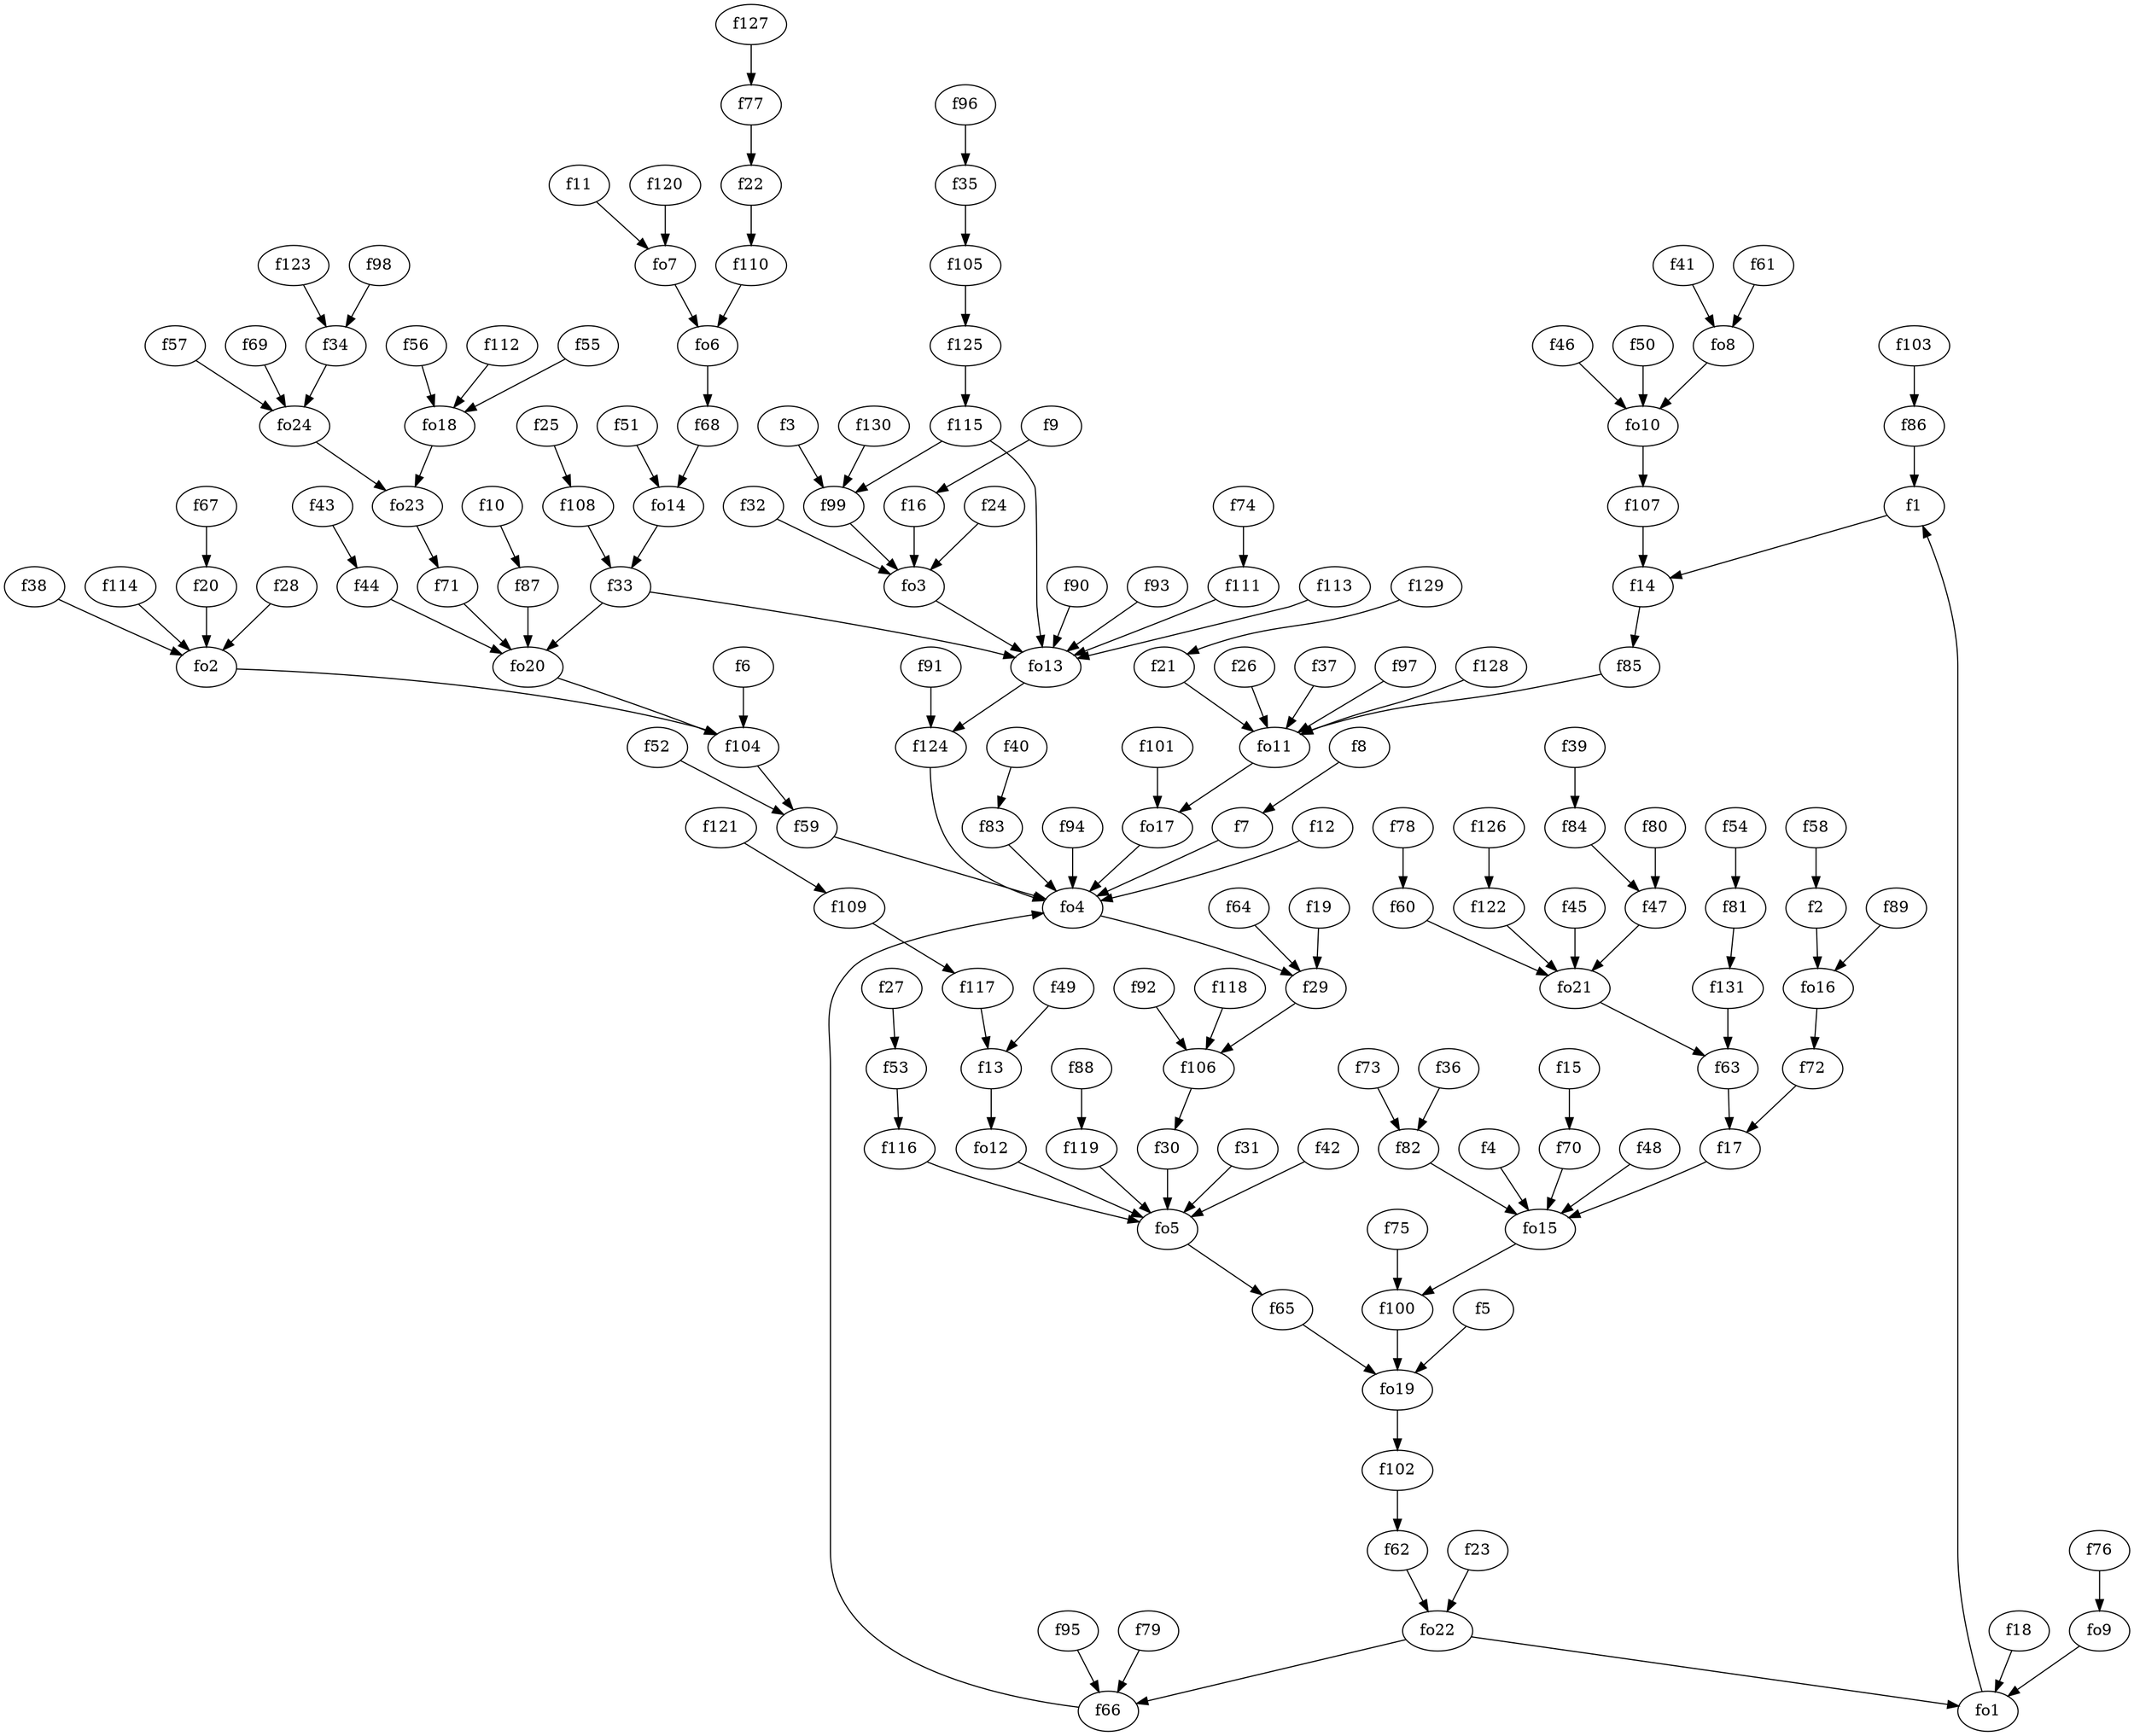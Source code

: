 strict digraph  {
f1;
f2;
f3;
f4;
f5;
f6;
f7;
f8;
f9;
f10;
f11;
f12;
f13;
f14;
f15;
f16;
f17;
f18;
f19;
f20;
f21;
f22;
f23;
f24;
f25;
f26;
f27;
f28;
f29;
f30;
f31;
f32;
f33;
f34;
f35;
f36;
f37;
f38;
f39;
f40;
f41;
f42;
f43;
f44;
f45;
f46;
f47;
f48;
f49;
f50;
f51;
f52;
f53;
f54;
f55;
f56;
f57;
f58;
f59;
f60;
f61;
f62;
f63;
f64;
f65;
f66;
f67;
f68;
f69;
f70;
f71;
f72;
f73;
f74;
f75;
f76;
f77;
f78;
f79;
f80;
f81;
f82;
f83;
f84;
f85;
f86;
f87;
f88;
f89;
f90;
f91;
f92;
f93;
f94;
f95;
f96;
f97;
f98;
f99;
f100;
f101;
f102;
f103;
f104;
f105;
f106;
f107;
f108;
f109;
f110;
f111;
f112;
f113;
f114;
f115;
f116;
f117;
f118;
f119;
f120;
f121;
f122;
f123;
f124;
f125;
f126;
f127;
f128;
f129;
f130;
f131;
fo1;
fo2;
fo3;
fo4;
fo5;
fo6;
fo7;
fo8;
fo9;
fo10;
fo11;
fo12;
fo13;
fo14;
fo15;
fo16;
fo17;
fo18;
fo19;
fo20;
fo21;
fo22;
fo23;
fo24;
f1 -> f14  [weight=2];
f2 -> fo16  [weight=2];
f3 -> f99  [weight=2];
f4 -> fo15  [weight=2];
f5 -> fo19  [weight=2];
f6 -> f104  [weight=2];
f7 -> fo4  [weight=2];
f8 -> f7  [weight=2];
f9 -> f16  [weight=2];
f10 -> f87  [weight=2];
f11 -> fo7  [weight=2];
f12 -> fo4  [weight=2];
f13 -> fo12  [weight=2];
f14 -> f85  [weight=2];
f15 -> f70  [weight=2];
f16 -> fo3  [weight=2];
f17 -> fo15  [weight=2];
f18 -> fo1  [weight=2];
f19 -> f29  [weight=2];
f20 -> fo2  [weight=2];
f21 -> fo11  [weight=2];
f22 -> f110  [weight=2];
f23 -> fo22  [weight=2];
f24 -> fo3  [weight=2];
f25 -> f108  [weight=2];
f26 -> fo11  [weight=2];
f27 -> f53  [weight=2];
f28 -> fo2  [weight=2];
f29 -> f106  [weight=2];
f30 -> fo5  [weight=2];
f31 -> fo5  [weight=2];
f32 -> fo3  [weight=2];
f33 -> fo13  [weight=2];
f33 -> fo20  [weight=2];
f34 -> fo24  [weight=2];
f35 -> f105  [weight=2];
f36 -> f82  [weight=2];
f37 -> fo11  [weight=2];
f38 -> fo2  [weight=2];
f39 -> f84  [weight=2];
f40 -> f83  [weight=2];
f41 -> fo8  [weight=2];
f42 -> fo5  [weight=2];
f43 -> f44  [weight=2];
f44 -> fo20  [weight=2];
f45 -> fo21  [weight=2];
f46 -> fo10  [weight=2];
f47 -> fo21  [weight=2];
f48 -> fo15  [weight=2];
f49 -> f13  [weight=2];
f50 -> fo10  [weight=2];
f51 -> fo14  [weight=2];
f52 -> f59  [weight=2];
f53 -> f116  [weight=2];
f54 -> f81  [weight=2];
f55 -> fo18  [weight=2];
f56 -> fo18  [weight=2];
f57 -> fo24  [weight=2];
f58 -> f2  [weight=2];
f59 -> fo4  [weight=2];
f60 -> fo21  [weight=2];
f61 -> fo8  [weight=2];
f62 -> fo22  [weight=2];
f63 -> f17  [weight=2];
f64 -> f29  [weight=2];
f65 -> fo19  [weight=2];
f66 -> fo4  [weight=2];
f67 -> f20  [weight=2];
f68 -> fo14  [weight=2];
f69 -> fo24  [weight=2];
f70 -> fo15  [weight=2];
f71 -> fo20  [weight=2];
f72 -> f17  [weight=2];
f73 -> f82  [weight=2];
f74 -> f111  [weight=2];
f75 -> f100  [weight=2];
f76 -> fo9  [weight=2];
f77 -> f22  [weight=2];
f78 -> f60  [weight=2];
f79 -> f66  [weight=2];
f80 -> f47  [weight=2];
f81 -> f131  [weight=2];
f82 -> fo15  [weight=2];
f83 -> fo4  [weight=2];
f84 -> f47  [weight=2];
f85 -> fo11  [weight=2];
f86 -> f1  [weight=2];
f87 -> fo20  [weight=2];
f88 -> f119  [weight=2];
f89 -> fo16  [weight=2];
f90 -> fo13  [weight=2];
f91 -> f124  [weight=2];
f92 -> f106  [weight=2];
f93 -> fo13  [weight=2];
f94 -> fo4  [weight=2];
f95 -> f66  [weight=2];
f96 -> f35  [weight=2];
f97 -> fo11  [weight=2];
f98 -> f34  [weight=2];
f99 -> fo3  [weight=2];
f100 -> fo19  [weight=2];
f101 -> fo17  [weight=2];
f102 -> f62  [weight=2];
f103 -> f86  [weight=2];
f104 -> f59  [weight=2];
f105 -> f125  [weight=2];
f106 -> f30  [weight=2];
f107 -> f14  [weight=2];
f108 -> f33  [weight=2];
f109 -> f117  [weight=2];
f110 -> fo6  [weight=2];
f111 -> fo13  [weight=2];
f112 -> fo18  [weight=2];
f113 -> fo13  [weight=2];
f114 -> fo2  [weight=2];
f115 -> fo13  [weight=2];
f115 -> f99  [weight=2];
f116 -> fo5  [weight=2];
f117 -> f13  [weight=2];
f118 -> f106  [weight=2];
f119 -> fo5  [weight=2];
f120 -> fo7  [weight=2];
f121 -> f109  [weight=2];
f122 -> fo21  [weight=2];
f123 -> f34  [weight=2];
f124 -> fo4  [weight=2];
f125 -> f115  [weight=2];
f126 -> f122  [weight=2];
f127 -> f77  [weight=2];
f128 -> fo11  [weight=2];
f129 -> f21  [weight=2];
f130 -> f99  [weight=2];
f131 -> f63  [weight=2];
fo1 -> f1  [weight=2];
fo2 -> f104  [weight=2];
fo3 -> fo13  [weight=2];
fo4 -> f29  [weight=2];
fo5 -> f65  [weight=2];
fo6 -> f68  [weight=2];
fo7 -> fo6  [weight=2];
fo8 -> fo10  [weight=2];
fo9 -> fo1  [weight=2];
fo10 -> f107  [weight=2];
fo11 -> fo17  [weight=2];
fo12 -> fo5  [weight=2];
fo13 -> f124  [weight=2];
fo14 -> f33  [weight=2];
fo15 -> f100  [weight=2];
fo16 -> f72  [weight=2];
fo17 -> fo4  [weight=2];
fo18 -> fo23  [weight=2];
fo19 -> f102  [weight=2];
fo20 -> f104  [weight=2];
fo21 -> f63  [weight=2];
fo22 -> f66  [weight=2];
fo22 -> fo1  [weight=2];
fo23 -> f71  [weight=2];
fo24 -> fo23  [weight=2];
}
